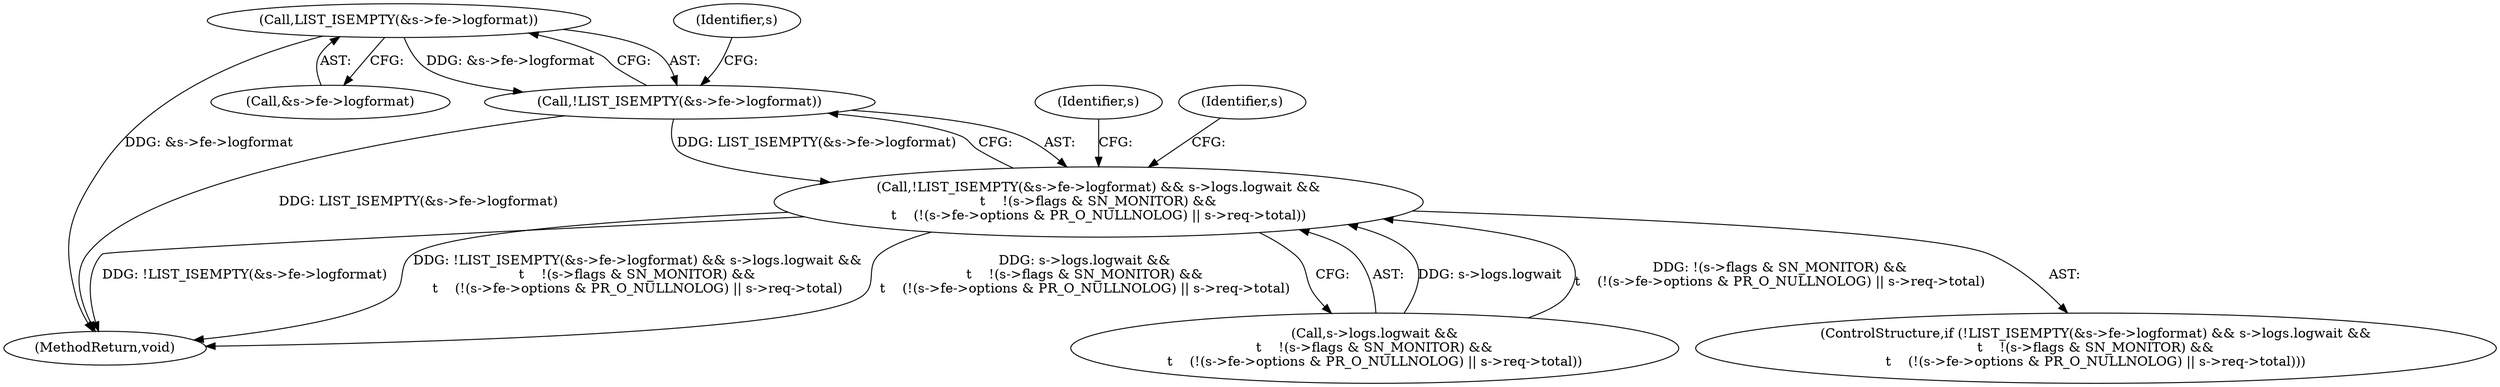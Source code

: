 digraph "0_haproxy_b4d05093bc89f71377230228007e69a1434c1a0c@pointer" {
"1000372" [label="(Call,LIST_ISEMPTY(&s->fe->logformat))"];
"1000371" [label="(Call,!LIST_ISEMPTY(&s->fe->logformat))"];
"1000370" [label="(Call,!LIST_ISEMPTY(&s->fe->logformat) && s->logs.logwait &&\n\t    !(s->flags & SN_MONITOR) &&\n\t    (!(s->fe->options & PR_O_NULLNOLOG) || s->req->total))"];
"1000369" [label="(ControlStructure,if (!LIST_ISEMPTY(&s->fe->logformat) && s->logs.logwait &&\n\t    !(s->flags & SN_MONITOR) &&\n\t    (!(s->fe->options & PR_O_NULLNOLOG) || s->req->total)))"];
"1000410" [label="(Identifier,s)"];
"1000371" [label="(Call,!LIST_ISEMPTY(&s->fe->logformat))"];
"1000373" [label="(Call,&s->fe->logformat)"];
"1000903" [label="(MethodReturn,void)"];
"1000370" [label="(Call,!LIST_ISEMPTY(&s->fe->logformat) && s->logs.logwait &&\n\t    !(s->flags & SN_MONITOR) &&\n\t    (!(s->fe->options & PR_O_NULLNOLOG) || s->req->total))"];
"1000408" [label="(Identifier,s)"];
"1000379" [label="(Call,s->logs.logwait &&\n\t    !(s->flags & SN_MONITOR) &&\n\t    (!(s->fe->options & PR_O_NULLNOLOG) || s->req->total))"];
"1000372" [label="(Call,LIST_ISEMPTY(&s->fe->logformat))"];
"1000382" [label="(Identifier,s)"];
"1000372" -> "1000371"  [label="AST: "];
"1000372" -> "1000373"  [label="CFG: "];
"1000373" -> "1000372"  [label="AST: "];
"1000371" -> "1000372"  [label="CFG: "];
"1000372" -> "1000903"  [label="DDG: &s->fe->logformat"];
"1000372" -> "1000371"  [label="DDG: &s->fe->logformat"];
"1000371" -> "1000370"  [label="AST: "];
"1000382" -> "1000371"  [label="CFG: "];
"1000370" -> "1000371"  [label="CFG: "];
"1000371" -> "1000903"  [label="DDG: LIST_ISEMPTY(&s->fe->logformat)"];
"1000371" -> "1000370"  [label="DDG: LIST_ISEMPTY(&s->fe->logformat)"];
"1000370" -> "1000369"  [label="AST: "];
"1000370" -> "1000379"  [label="CFG: "];
"1000379" -> "1000370"  [label="AST: "];
"1000408" -> "1000370"  [label="CFG: "];
"1000410" -> "1000370"  [label="CFG: "];
"1000370" -> "1000903"  [label="DDG: !LIST_ISEMPTY(&s->fe->logformat) && s->logs.logwait &&\n\t    !(s->flags & SN_MONITOR) &&\n\t    (!(s->fe->options & PR_O_NULLNOLOG) || s->req->total)"];
"1000370" -> "1000903"  [label="DDG: s->logs.logwait &&\n\t    !(s->flags & SN_MONITOR) &&\n\t    (!(s->fe->options & PR_O_NULLNOLOG) || s->req->total)"];
"1000370" -> "1000903"  [label="DDG: !LIST_ISEMPTY(&s->fe->logformat)"];
"1000379" -> "1000370"  [label="DDG: s->logs.logwait"];
"1000379" -> "1000370"  [label="DDG: !(s->flags & SN_MONITOR) &&\n\t    (!(s->fe->options & PR_O_NULLNOLOG) || s->req->total)"];
}
